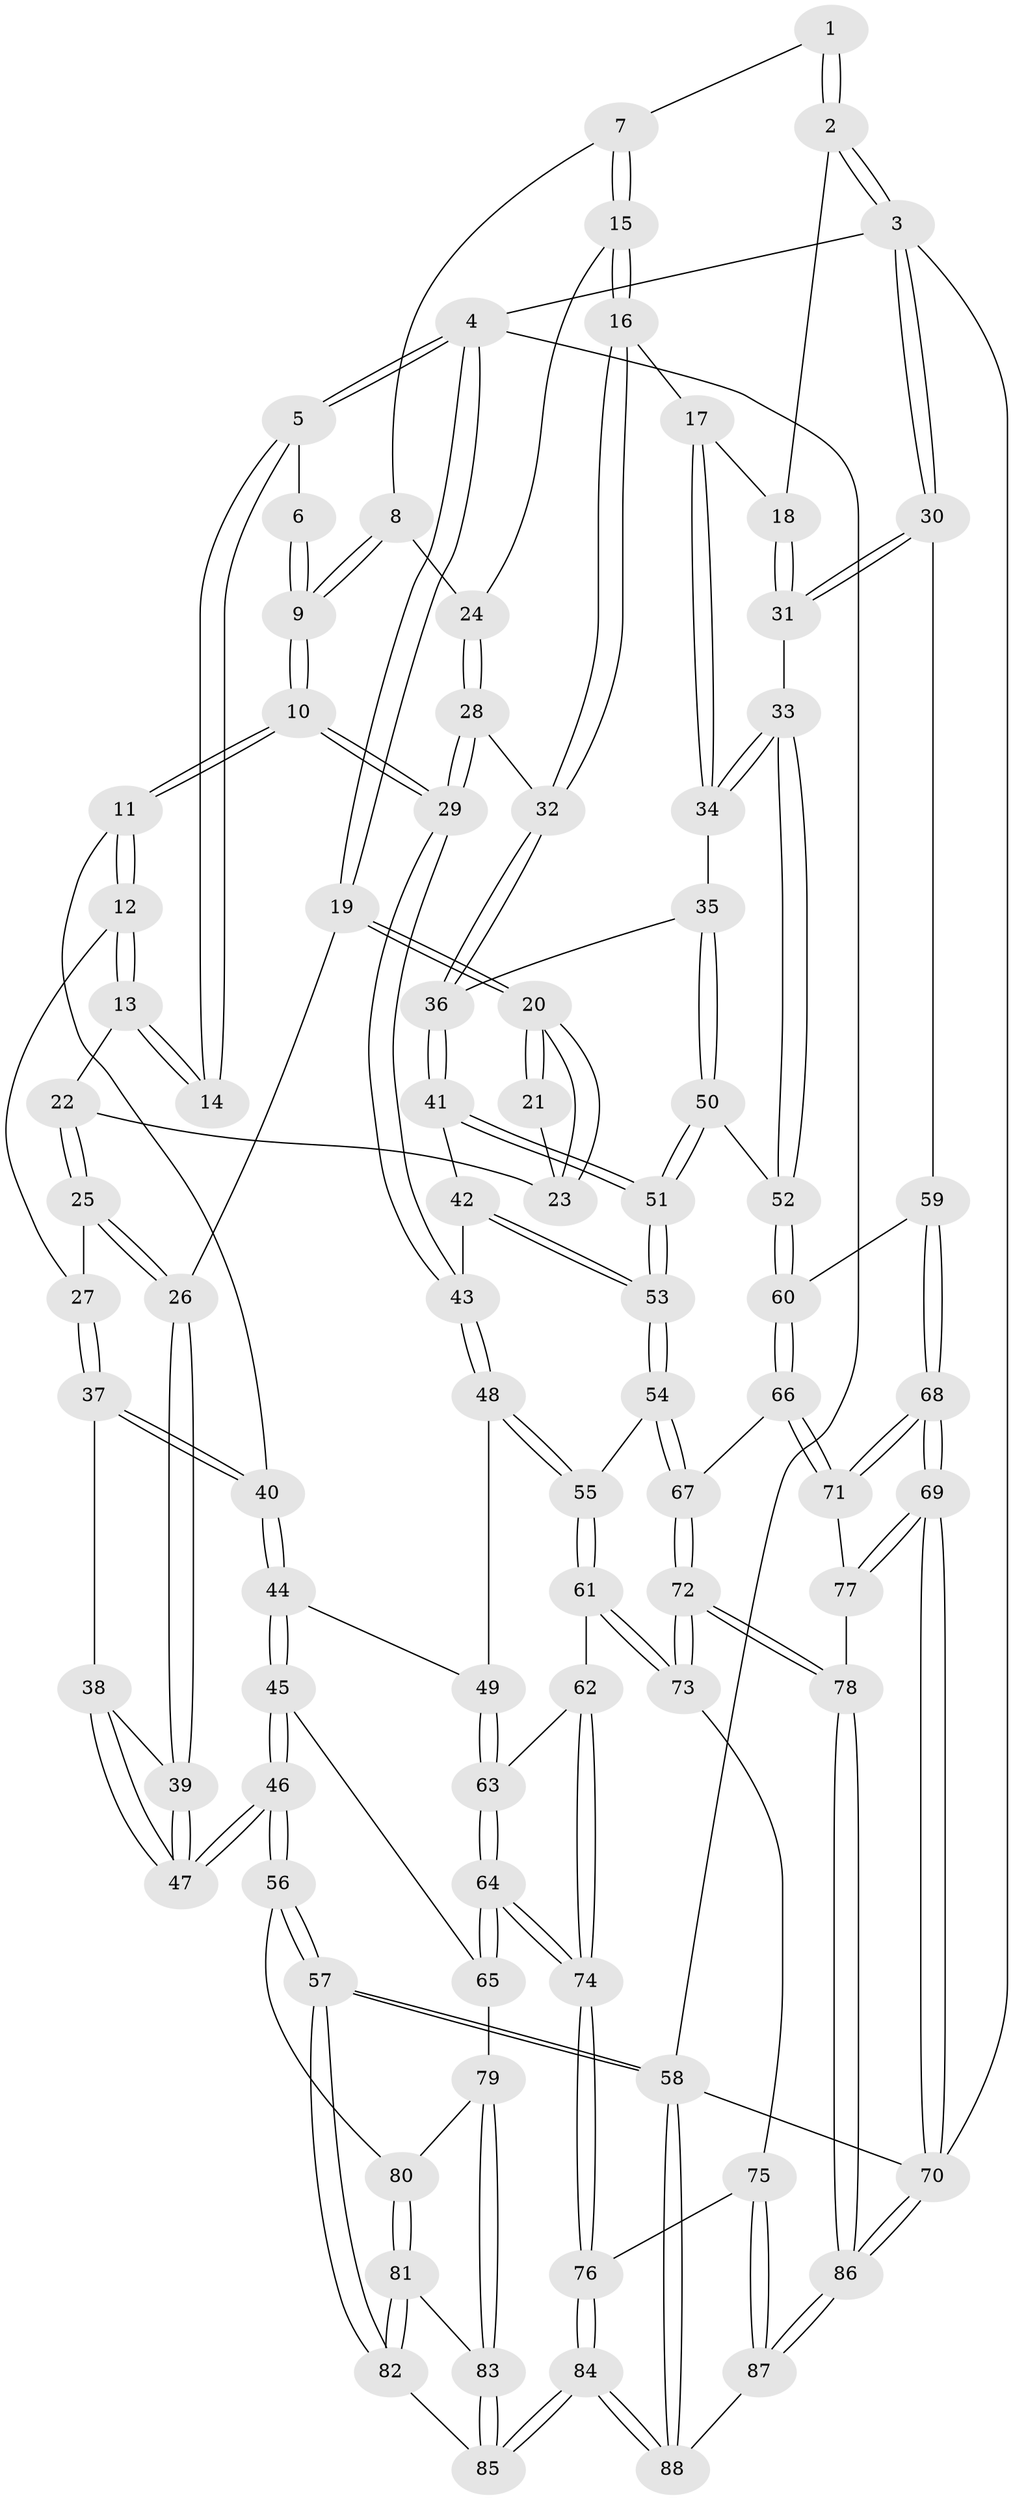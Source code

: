 // coarse degree distribution, {4: 0.4423076923076923, 6: 0.07692307692307693, 8: 0.019230769230769232, 3: 0.1346153846153846, 5: 0.28846153846153844, 2: 0.038461538461538464}
// Generated by graph-tools (version 1.1) at 2025/24/03/03/25 07:24:37]
// undirected, 88 vertices, 217 edges
graph export_dot {
graph [start="1"]
  node [color=gray90,style=filled];
  1 [pos="+0.5904576656570973+0"];
  2 [pos="+0.9258064429170951+0"];
  3 [pos="+1+0"];
  4 [pos="+0+0"];
  5 [pos="+0.3224155647399135+0"];
  6 [pos="+0.5850264363664172+0"];
  7 [pos="+0.6622515305047016+0.13201858909809192"];
  8 [pos="+0.5926687906865522+0.19607155206148688"];
  9 [pos="+0.5491564925794935+0.19975266987561174"];
  10 [pos="+0.47975740692732405+0.2959155181811944"];
  11 [pos="+0.36528250505702+0.20673967380271396"];
  12 [pos="+0.33002996710277716+0.12322666703070129"];
  13 [pos="+0.29869252076307934+0"];
  14 [pos="+0.294979257340722+0"];
  15 [pos="+0.7239742609563863+0.2123658932213159"];
  16 [pos="+0.7487915345276617+0.21819277385346886"];
  17 [pos="+0.8360227665778872+0.16101199044105322"];
  18 [pos="+0.8432926798184825+0.15189321119704718"];
  19 [pos="+0+0.2009042917787425"];
  20 [pos="+0+0.19972599112295117"];
  21 [pos="+0.07583119438832508+0.08453552473581975"];
  22 [pos="+0.14139445486428798+0.2058636163027983"];
  23 [pos="+0.1252465917168898+0.19243392531865422"];
  24 [pos="+0.7184221370030636+0.21293341705394223"];
  25 [pos="+0.15142931741543314+0.2528945125705044"];
  26 [pos="+0+0.2687642368473553"];
  27 [pos="+0.15389520309949678+0.25528010512683874"];
  28 [pos="+0.56761830793215+0.31463438902693297"];
  29 [pos="+0.49280088288020824+0.34027578026235494"];
  30 [pos="+1+0.3853696282287919"];
  31 [pos="+1+0.3755328508654808"];
  32 [pos="+0.7352399454063383+0.29227930178901446"];
  33 [pos="+0.9784689244139683+0.39824334456141247"];
  34 [pos="+0.8673652037901011+0.3819125271844"];
  35 [pos="+0.7777220819374252+0.4132752648227925"];
  36 [pos="+0.7552975138029414+0.40823217789629523"];
  37 [pos="+0.18635556813736198+0.32596773277634755"];
  38 [pos="+0.15759010616315403+0.32960171334682253"];
  39 [pos="+0+0.2819563659613618"];
  40 [pos="+0.20575049443251703+0.34369568738332107"];
  41 [pos="+0.7292841133828718+0.42031443302337484"];
  42 [pos="+0.5907621155474619+0.4088272572704229"];
  43 [pos="+0.49402924595348385+0.3857453021639081"];
  44 [pos="+0.23087011964383522+0.48294875277441507"];
  45 [pos="+0.1960837930941832+0.5188368621548646"];
  46 [pos="+0+0.5498214582824601"];
  47 [pos="+0+0.4845768241999219"];
  48 [pos="+0.47245299216561404+0.4226459197278301"];
  49 [pos="+0.40367803678308956+0.46792293758160725"];
  50 [pos="+0.8431344429585833+0.5654687759144474"];
  51 [pos="+0.6871386190508347+0.5968642606538453"];
  52 [pos="+0.8561524156720615+0.5731149368082096"];
  53 [pos="+0.6822809196511419+0.6015998634687326"];
  54 [pos="+0.6466274967589621+0.6499389380656431"];
  55 [pos="+0.6108818922754391+0.6452223018120948"];
  56 [pos="+0+0.5517513999924808"];
  57 [pos="+0+0.985431031609959"];
  58 [pos="+0+1"];
  59 [pos="+1+0.4113794464552277"];
  60 [pos="+0.8717124212972535+0.5959613005744198"];
  61 [pos="+0.5328349034106616+0.6897094923199951"];
  62 [pos="+0.5270028929257549+0.6889349345463406"];
  63 [pos="+0.41501876485920774+0.6007303221217856"];
  64 [pos="+0.3137465282299126+0.7465091616217151"];
  65 [pos="+0.256002604817698+0.7224082219826804"];
  66 [pos="+0.9071410106449194+0.700234818744729"];
  67 [pos="+0.6984438898568205+0.7211484433011157"];
  68 [pos="+1+0.7768470162359179"];
  69 [pos="+1+1"];
  70 [pos="+1+1"];
  71 [pos="+0.9229259745847832+0.712272431021212"];
  72 [pos="+0.6820578938398336+0.9130604116608146"];
  73 [pos="+0.5254971408630934+0.8155144785252304"];
  74 [pos="+0.33268021153148786+0.7660745398206725"];
  75 [pos="+0.4713446277231223+0.8363684141709266"];
  76 [pos="+0.34880019049852967+0.805211517028384"];
  77 [pos="+0.8262389293342075+0.8678679731621285"];
  78 [pos="+0.6933562678050043+0.9448863915996062"];
  79 [pos="+0.19227072000832426+0.7611392450524052"];
  80 [pos="+0.12039465391085656+0.7486858988142414"];
  81 [pos="+0.03597901637496832+0.8457818556369322"];
  82 [pos="+0+0.9123601085841354"];
  83 [pos="+0.17711601272557165+0.8109115931325858"];
  84 [pos="+0.30209817553235707+1"];
  85 [pos="+0.15959065719756527+0.9211438669600264"];
  86 [pos="+0.6659043575146906+1"];
  87 [pos="+0.4929743325175398+1"];
  88 [pos="+0.3410425766217956+1"];
  1 -- 2;
  1 -- 2;
  1 -- 7;
  2 -- 3;
  2 -- 3;
  2 -- 18;
  3 -- 4;
  3 -- 30;
  3 -- 30;
  3 -- 70;
  4 -- 5;
  4 -- 5;
  4 -- 19;
  4 -- 19;
  4 -- 58;
  5 -- 6;
  5 -- 14;
  5 -- 14;
  6 -- 9;
  6 -- 9;
  7 -- 8;
  7 -- 15;
  7 -- 15;
  8 -- 9;
  8 -- 9;
  8 -- 24;
  9 -- 10;
  9 -- 10;
  10 -- 11;
  10 -- 11;
  10 -- 29;
  10 -- 29;
  11 -- 12;
  11 -- 12;
  11 -- 40;
  12 -- 13;
  12 -- 13;
  12 -- 27;
  13 -- 14;
  13 -- 14;
  13 -- 22;
  15 -- 16;
  15 -- 16;
  15 -- 24;
  16 -- 17;
  16 -- 32;
  16 -- 32;
  17 -- 18;
  17 -- 34;
  17 -- 34;
  18 -- 31;
  18 -- 31;
  19 -- 20;
  19 -- 20;
  19 -- 26;
  20 -- 21;
  20 -- 21;
  20 -- 23;
  20 -- 23;
  21 -- 23;
  22 -- 23;
  22 -- 25;
  22 -- 25;
  24 -- 28;
  24 -- 28;
  25 -- 26;
  25 -- 26;
  25 -- 27;
  26 -- 39;
  26 -- 39;
  27 -- 37;
  27 -- 37;
  28 -- 29;
  28 -- 29;
  28 -- 32;
  29 -- 43;
  29 -- 43;
  30 -- 31;
  30 -- 31;
  30 -- 59;
  31 -- 33;
  32 -- 36;
  32 -- 36;
  33 -- 34;
  33 -- 34;
  33 -- 52;
  33 -- 52;
  34 -- 35;
  35 -- 36;
  35 -- 50;
  35 -- 50;
  36 -- 41;
  36 -- 41;
  37 -- 38;
  37 -- 40;
  37 -- 40;
  38 -- 39;
  38 -- 47;
  38 -- 47;
  39 -- 47;
  39 -- 47;
  40 -- 44;
  40 -- 44;
  41 -- 42;
  41 -- 51;
  41 -- 51;
  42 -- 43;
  42 -- 53;
  42 -- 53;
  43 -- 48;
  43 -- 48;
  44 -- 45;
  44 -- 45;
  44 -- 49;
  45 -- 46;
  45 -- 46;
  45 -- 65;
  46 -- 47;
  46 -- 47;
  46 -- 56;
  46 -- 56;
  48 -- 49;
  48 -- 55;
  48 -- 55;
  49 -- 63;
  49 -- 63;
  50 -- 51;
  50 -- 51;
  50 -- 52;
  51 -- 53;
  51 -- 53;
  52 -- 60;
  52 -- 60;
  53 -- 54;
  53 -- 54;
  54 -- 55;
  54 -- 67;
  54 -- 67;
  55 -- 61;
  55 -- 61;
  56 -- 57;
  56 -- 57;
  56 -- 80;
  57 -- 58;
  57 -- 58;
  57 -- 82;
  57 -- 82;
  58 -- 88;
  58 -- 88;
  58 -- 70;
  59 -- 60;
  59 -- 68;
  59 -- 68;
  60 -- 66;
  60 -- 66;
  61 -- 62;
  61 -- 73;
  61 -- 73;
  62 -- 63;
  62 -- 74;
  62 -- 74;
  63 -- 64;
  63 -- 64;
  64 -- 65;
  64 -- 65;
  64 -- 74;
  64 -- 74;
  65 -- 79;
  66 -- 67;
  66 -- 71;
  66 -- 71;
  67 -- 72;
  67 -- 72;
  68 -- 69;
  68 -- 69;
  68 -- 71;
  68 -- 71;
  69 -- 70;
  69 -- 70;
  69 -- 77;
  69 -- 77;
  70 -- 86;
  70 -- 86;
  71 -- 77;
  72 -- 73;
  72 -- 73;
  72 -- 78;
  72 -- 78;
  73 -- 75;
  74 -- 76;
  74 -- 76;
  75 -- 76;
  75 -- 87;
  75 -- 87;
  76 -- 84;
  76 -- 84;
  77 -- 78;
  78 -- 86;
  78 -- 86;
  79 -- 80;
  79 -- 83;
  79 -- 83;
  80 -- 81;
  80 -- 81;
  81 -- 82;
  81 -- 82;
  81 -- 83;
  82 -- 85;
  83 -- 85;
  83 -- 85;
  84 -- 85;
  84 -- 85;
  84 -- 88;
  84 -- 88;
  86 -- 87;
  86 -- 87;
  87 -- 88;
}
